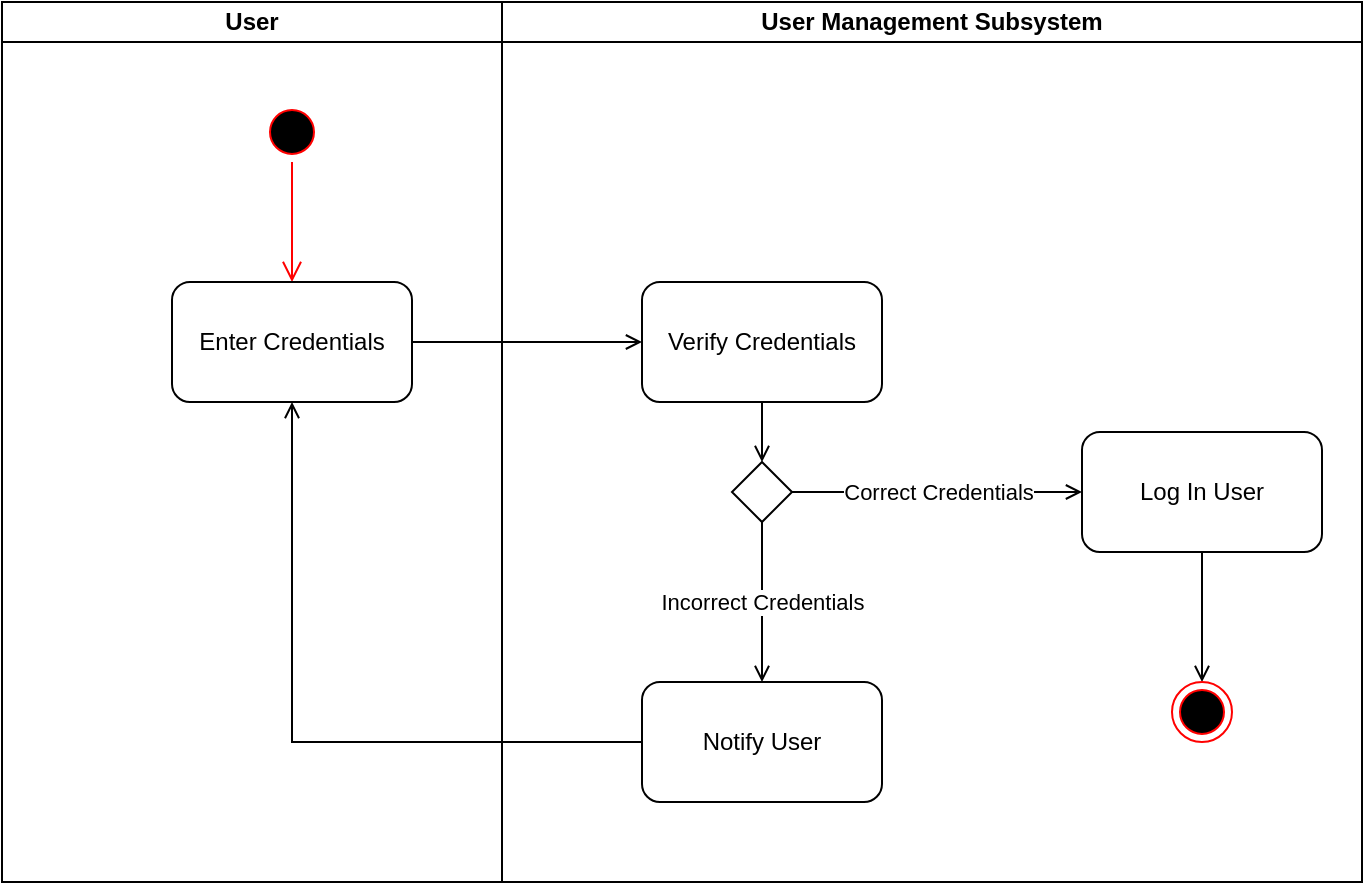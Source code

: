 <mxfile version="20.8.16" type="device"><diagram name="Page-1" id="IC--dJZsVjI_QGqMRIrK"><mxGraphModel dx="1036" dy="606" grid="1" gridSize="10" guides="1" tooltips="1" connect="1" arrows="1" fold="1" page="1" pageScale="1" pageWidth="850" pageHeight="1100" math="0" shadow="0"><root><mxCell id="0"/><mxCell id="1" parent="0"/><mxCell id="VpmQVVvkp73IzTlVsloi-1" value="User" style="swimlane;startSize=20;whiteSpace=wrap;html=1;" parent="1" vertex="1"><mxGeometry x="150" y="140" width="250" height="440" as="geometry"/></mxCell><mxCell id="VpmQVVvkp73IzTlVsloi-5" value="" style="ellipse;html=1;shape=startState;fillColor=#000000;strokeColor=#ff0000;" parent="VpmQVVvkp73IzTlVsloi-1" vertex="1"><mxGeometry x="130" y="50" width="30" height="30" as="geometry"/></mxCell><mxCell id="VpmQVVvkp73IzTlVsloi-6" value="" style="edgeStyle=orthogonalEdgeStyle;html=1;verticalAlign=bottom;endArrow=open;endSize=8;strokeColor=#ff0000;rounded=0;" parent="VpmQVVvkp73IzTlVsloi-1" source="VpmQVVvkp73IzTlVsloi-5" edge="1"><mxGeometry relative="1" as="geometry"><mxPoint x="145" y="140" as="targetPoint"/></mxGeometry></mxCell><mxCell id="VpmQVVvkp73IzTlVsloi-7" value="Enter Credentials" style="rounded=1;whiteSpace=wrap;html=1;" parent="VpmQVVvkp73IzTlVsloi-1" vertex="1"><mxGeometry x="85" y="140" width="120" height="60" as="geometry"/></mxCell><mxCell id="VpmQVVvkp73IzTlVsloi-4" value="User Management Subsystem" style="swimlane;startSize=20;whiteSpace=wrap;html=1;" parent="1" vertex="1"><mxGeometry x="400" y="140" width="430" height="440" as="geometry"/></mxCell><mxCell id="VpmQVVvkp73IzTlVsloi-17" style="edgeStyle=orthogonalEdgeStyle;rounded=0;orthogonalLoop=1;jettySize=auto;html=1;entryX=0.5;entryY=0;entryDx=0;entryDy=0;endArrow=open;endFill=0;" parent="VpmQVVvkp73IzTlVsloi-4" source="VpmQVVvkp73IzTlVsloi-9" target="VpmQVVvkp73IzTlVsloi-11" edge="1"><mxGeometry relative="1" as="geometry"/></mxCell><mxCell id="VpmQVVvkp73IzTlVsloi-9" value="Verify Credentials" style="rounded=1;whiteSpace=wrap;html=1;" parent="VpmQVVvkp73IzTlVsloi-4" vertex="1"><mxGeometry x="70" y="140" width="120" height="60" as="geometry"/></mxCell><mxCell id="VpmQVVvkp73IzTlVsloi-11" value="" style="rhombus;" parent="VpmQVVvkp73IzTlVsloi-4" vertex="1"><mxGeometry x="115" y="230" width="30" height="30" as="geometry"/></mxCell><mxCell id="VpmQVVvkp73IzTlVsloi-15" value="Notify User" style="rounded=1;whiteSpace=wrap;html=1;" parent="VpmQVVvkp73IzTlVsloi-4" vertex="1"><mxGeometry x="70" y="340" width="120" height="60" as="geometry"/></mxCell><mxCell id="VpmQVVvkp73IzTlVsloi-12" value="Incorrect Credentials" style="edgeStyle=orthogonalEdgeStyle;rounded=0;orthogonalLoop=1;jettySize=auto;html=1;exitX=0.5;exitY=1;exitDx=0;exitDy=0;endArrow=open;endFill=0;" parent="VpmQVVvkp73IzTlVsloi-4" source="VpmQVVvkp73IzTlVsloi-11" target="VpmQVVvkp73IzTlVsloi-15" edge="1"><mxGeometry relative="1" as="geometry"><mxPoint x="-200" y="260" as="targetPoint"/></mxGeometry></mxCell><mxCell id="VpmQVVvkp73IzTlVsloi-20" style="edgeStyle=orthogonalEdgeStyle;rounded=0;orthogonalLoop=1;jettySize=auto;html=1;entryX=0.5;entryY=0;entryDx=0;entryDy=0;endArrow=open;endFill=0;" parent="VpmQVVvkp73IzTlVsloi-4" source="VpmQVVvkp73IzTlVsloi-10" target="VpmQVVvkp73IzTlVsloi-19" edge="1"><mxGeometry relative="1" as="geometry"/></mxCell><mxCell id="VpmQVVvkp73IzTlVsloi-10" value="Log In User" style="rounded=1;whiteSpace=wrap;html=1;" parent="VpmQVVvkp73IzTlVsloi-4" vertex="1"><mxGeometry x="290" y="215" width="120" height="60" as="geometry"/></mxCell><mxCell id="VpmQVVvkp73IzTlVsloi-13" value="Correct Credentials" style="edgeStyle=orthogonalEdgeStyle;rounded=0;orthogonalLoop=1;jettySize=auto;html=1;endArrow=open;endFill=0;" parent="VpmQVVvkp73IzTlVsloi-4" source="VpmQVVvkp73IzTlVsloi-11" target="VpmQVVvkp73IzTlVsloi-10" edge="1"><mxGeometry relative="1" as="geometry"/></mxCell><mxCell id="VpmQVVvkp73IzTlVsloi-19" value="" style="ellipse;html=1;shape=endState;fillColor=#000000;strokeColor=#ff0000;" parent="VpmQVVvkp73IzTlVsloi-4" vertex="1"><mxGeometry x="335" y="340" width="30" height="30" as="geometry"/></mxCell><mxCell id="VpmQVVvkp73IzTlVsloi-16" style="edgeStyle=orthogonalEdgeStyle;rounded=0;orthogonalLoop=1;jettySize=auto;html=1;entryX=0.5;entryY=1;entryDx=0;entryDy=0;endArrow=open;endFill=0;" parent="1" source="VpmQVVvkp73IzTlVsloi-15" target="VpmQVVvkp73IzTlVsloi-7" edge="1"><mxGeometry relative="1" as="geometry"/></mxCell><mxCell id="VpmQVVvkp73IzTlVsloi-18" style="edgeStyle=orthogonalEdgeStyle;rounded=0;orthogonalLoop=1;jettySize=auto;html=1;entryX=0;entryY=0.5;entryDx=0;entryDy=0;endArrow=open;endFill=0;" parent="1" source="VpmQVVvkp73IzTlVsloi-7" target="VpmQVVvkp73IzTlVsloi-9" edge="1"><mxGeometry relative="1" as="geometry"/></mxCell></root></mxGraphModel></diagram></mxfile>